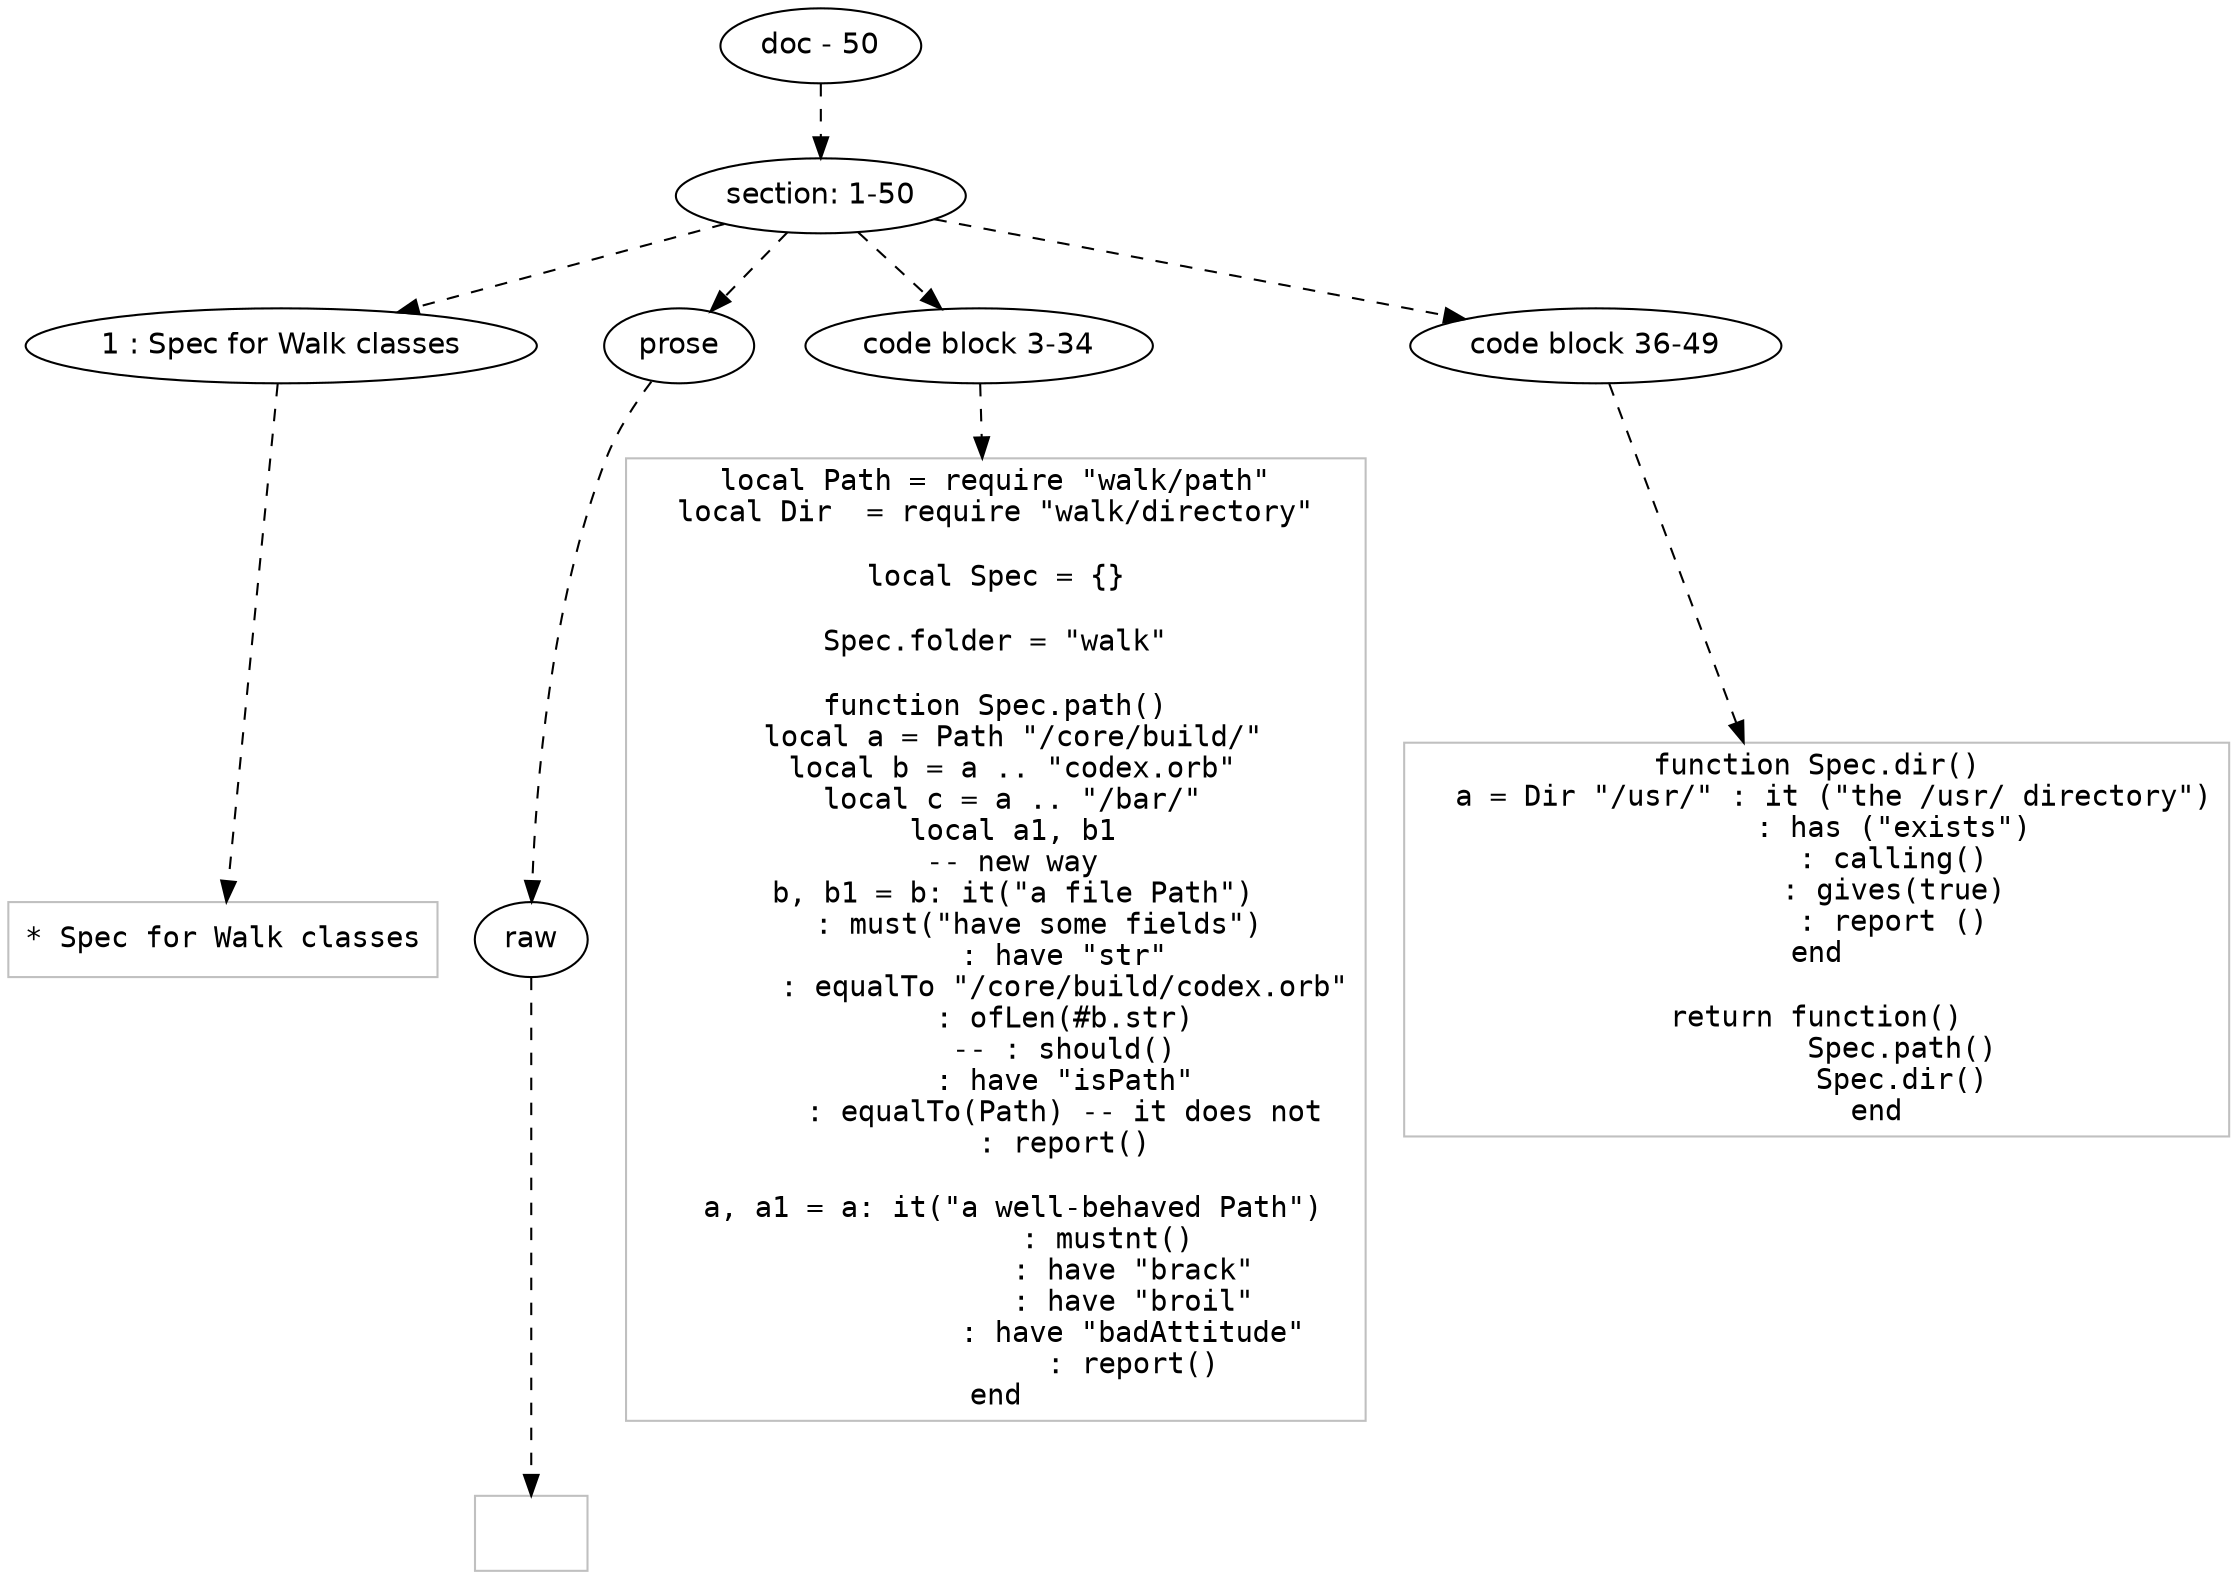 digraph lpegNode {

node [fontname=Helvetica]
edge [style=dashed]

doc_0 [label="doc - 50"]


doc_0 -> { section_1}
{rank=same; section_1}

section_1 [label="section: 1-50"]


// END RANK doc_0

section_1 -> { header_2 prose_3 codeblock_4 codeblock_5}
{rank=same; header_2 prose_3 codeblock_4 codeblock_5}

header_2 [label="1 : Spec for Walk classes"]

prose_3 [label="prose"]

codeblock_4 [label="code block 3-34"]

codeblock_5 [label="code block 36-49"]


// END RANK section_1

header_2 -> leaf_6
leaf_6  [color=Gray,shape=rectangle,fontname=Inconsolata,label="* Spec for Walk classes"]
// END RANK header_2

prose_3 -> { raw_7}
{rank=same; raw_7}

raw_7 [label="raw"]


// END RANK prose_3

raw_7 -> leaf_8
leaf_8  [color=Gray,shape=rectangle,fontname=Inconsolata,label="
"]
// END RANK raw_7

codeblock_4 -> leaf_9
leaf_9  [color=Gray,shape=rectangle,fontname=Inconsolata,label="local Path = require \"walk/path\"
local Dir  = require \"walk/directory\"

local Spec = {}

Spec.folder = \"walk\"

function Spec.path()
  local a = Path \"/core/build/\"
  local b = a .. \"codex.orb\"
  local c = a .. \"/bar/\"
  local a1, b1
  -- new way
  b, b1 = b: it(\"a file Path\")
     : must(\"have some fields\")
        : have \"str\"
        : equalTo \"/core/build/codex.orb\"
        : ofLen(#b.str)
        -- : should()
        : have \"isPath\"
        : equalTo(Path) -- it does not
        : report()

  a, a1 = a: it(\"a well-behaved Path\")
             : mustnt()
                : have \"brack\"
                : have \"broil\"
                : have \"badAttitude\"
                : report()
end"]
// END RANK codeblock_4

codeblock_5 -> leaf_10
leaf_10  [color=Gray,shape=rectangle,fontname=Inconsolata,label="function Spec.dir()
  a = Dir \"/usr/\" : it (\"the /usr/ directory\")
         : has (\"exists\")
         : calling()
         : gives(true)
         : report ()
end

return function()
          Spec.path()
          Spec.dir()
       end"]
// END RANK codeblock_5


}

